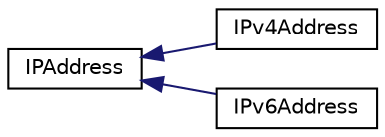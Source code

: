 digraph "Graphical Class Hierarchy"
{
 // LATEX_PDF_SIZE
  edge [fontname="Helvetica",fontsize="10",labelfontname="Helvetica",labelfontsize="10"];
  node [fontname="Helvetica",fontsize="10",shape=record];
  rankdir="LR";
  Node0 [label="IPAddress",height=0.2,width=0.4,color="black", fillcolor="white", style="filled",URL="$classIPAddress.html",tooltip="Abstract base class representing an IP address."];
  Node0 -> Node1 [dir="back",color="midnightblue",fontsize="10",style="solid",fontname="Helvetica"];
  Node1 [label="IPv4Address",height=0.2,width=0.4,color="black", fillcolor="white", style="filled",URL="$classIPv4Address.html",tooltip="Represents an IPv4 address."];
  Node0 -> Node2 [dir="back",color="midnightblue",fontsize="10",style="solid",fontname="Helvetica"];
  Node2 [label="IPv6Address",height=0.2,width=0.4,color="black", fillcolor="white", style="filled",URL="$classIPv6Address.html",tooltip="Represents an IPv6 address."];
}
